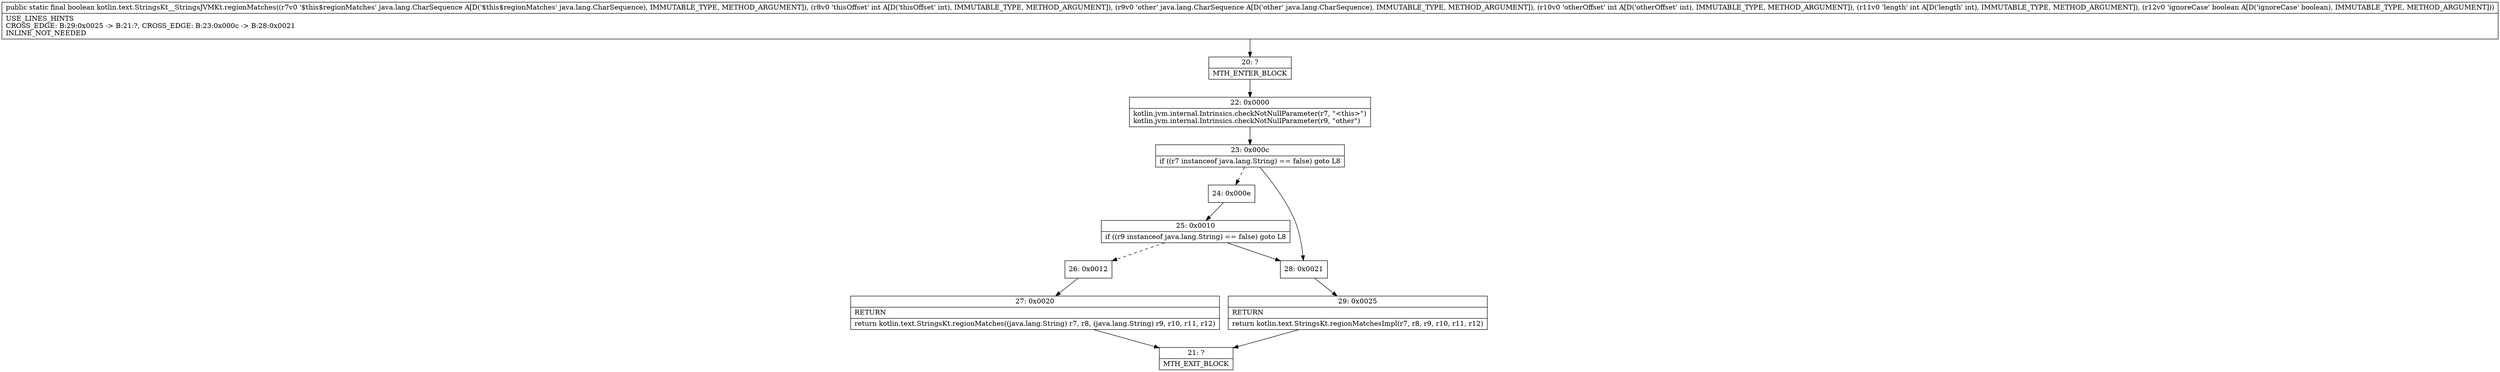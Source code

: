 digraph "CFG forkotlin.text.StringsKt__StringsJVMKt.regionMatches(Ljava\/lang\/CharSequence;ILjava\/lang\/CharSequence;IIZ)Z" {
Node_20 [shape=record,label="{20\:\ ?|MTH_ENTER_BLOCK\l}"];
Node_22 [shape=record,label="{22\:\ 0x0000|kotlin.jvm.internal.Intrinsics.checkNotNullParameter(r7, \"\<this\>\")\lkotlin.jvm.internal.Intrinsics.checkNotNullParameter(r9, \"other\")\l}"];
Node_23 [shape=record,label="{23\:\ 0x000c|if ((r7 instanceof java.lang.String) == false) goto L8\l}"];
Node_24 [shape=record,label="{24\:\ 0x000e}"];
Node_25 [shape=record,label="{25\:\ 0x0010|if ((r9 instanceof java.lang.String) == false) goto L8\l}"];
Node_26 [shape=record,label="{26\:\ 0x0012}"];
Node_27 [shape=record,label="{27\:\ 0x0020|RETURN\l|return kotlin.text.StringsKt.regionMatches((java.lang.String) r7, r8, (java.lang.String) r9, r10, r11, r12)\l}"];
Node_21 [shape=record,label="{21\:\ ?|MTH_EXIT_BLOCK\l}"];
Node_28 [shape=record,label="{28\:\ 0x0021}"];
Node_29 [shape=record,label="{29\:\ 0x0025|RETURN\l|return kotlin.text.StringsKt.regionMatchesImpl(r7, r8, r9, r10, r11, r12)\l}"];
MethodNode[shape=record,label="{public static final boolean kotlin.text.StringsKt__StringsJVMKt.regionMatches((r7v0 '$this$regionMatches' java.lang.CharSequence A[D('$this$regionMatches' java.lang.CharSequence), IMMUTABLE_TYPE, METHOD_ARGUMENT]), (r8v0 'thisOffset' int A[D('thisOffset' int), IMMUTABLE_TYPE, METHOD_ARGUMENT]), (r9v0 'other' java.lang.CharSequence A[D('other' java.lang.CharSequence), IMMUTABLE_TYPE, METHOD_ARGUMENT]), (r10v0 'otherOffset' int A[D('otherOffset' int), IMMUTABLE_TYPE, METHOD_ARGUMENT]), (r11v0 'length' int A[D('length' int), IMMUTABLE_TYPE, METHOD_ARGUMENT]), (r12v0 'ignoreCase' boolean A[D('ignoreCase' boolean), IMMUTABLE_TYPE, METHOD_ARGUMENT]))  | USE_LINES_HINTS\lCROSS_EDGE: B:29:0x0025 \-\> B:21:?, CROSS_EDGE: B:23:0x000c \-\> B:28:0x0021\lINLINE_NOT_NEEDED\l}"];
MethodNode -> Node_20;Node_20 -> Node_22;
Node_22 -> Node_23;
Node_23 -> Node_24[style=dashed];
Node_23 -> Node_28;
Node_24 -> Node_25;
Node_25 -> Node_26[style=dashed];
Node_25 -> Node_28;
Node_26 -> Node_27;
Node_27 -> Node_21;
Node_28 -> Node_29;
Node_29 -> Node_21;
}

